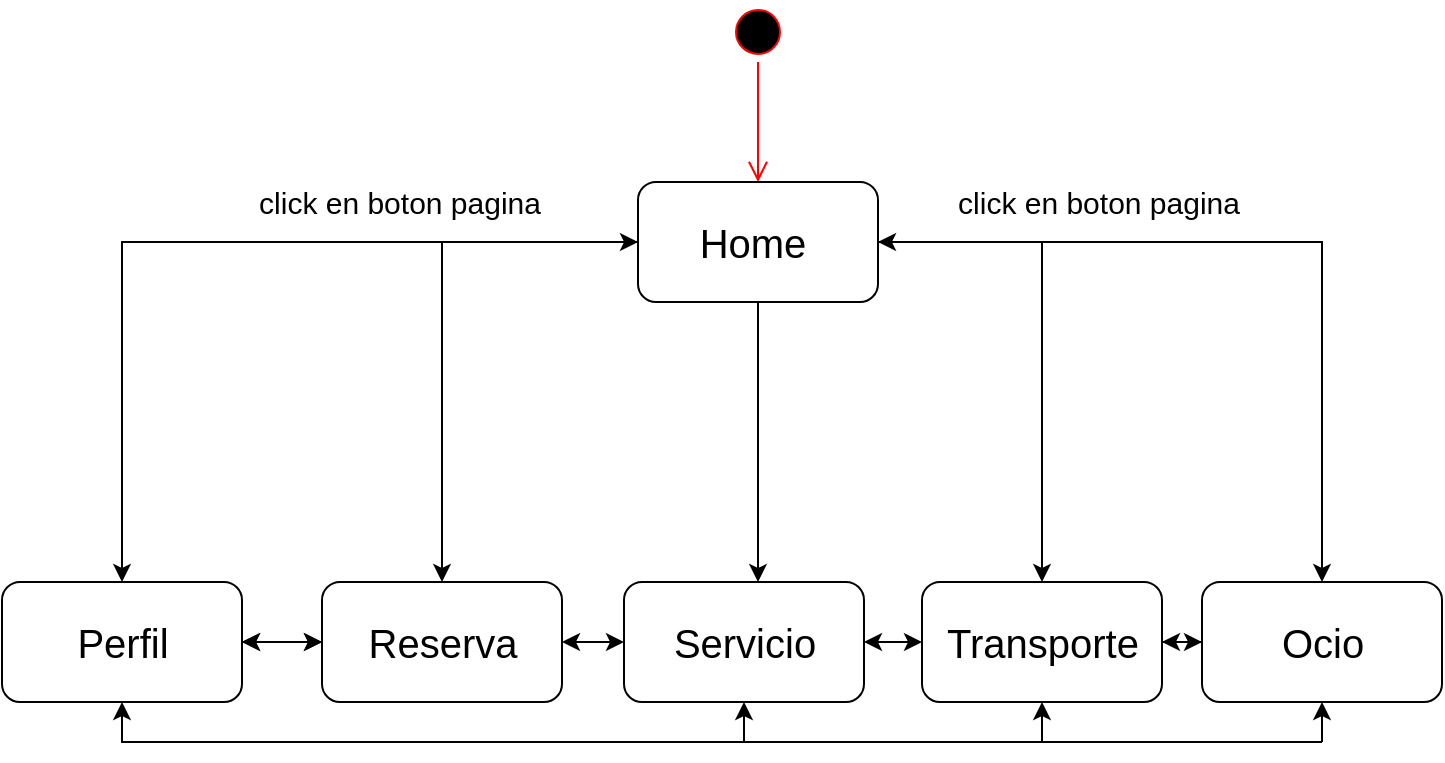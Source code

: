<mxfile version="14.4.7" type="github">
  <diagram id="Udc8YnD41uHaE9qWk62E" name="Page-1">
    <mxGraphModel dx="1038" dy="580" grid="1" gridSize="10" guides="1" tooltips="1" connect="1" arrows="1" fold="1" page="1" pageScale="1" pageWidth="827" pageHeight="1169" math="0" shadow="0">
      <root>
        <mxCell id="0" />
        <mxCell id="1" parent="0" />
        <mxCell id="VwBI8esxFhHhD4-XzfhI-1" value="" style="ellipse;html=1;shape=startState;fillColor=#000000;strokeColor=#ff0000;" vertex="1" parent="1">
          <mxGeometry x="443" y="10" width="30" height="30" as="geometry" />
        </mxCell>
        <mxCell id="VwBI8esxFhHhD4-XzfhI-2" value="" style="edgeStyle=orthogonalEdgeStyle;html=1;verticalAlign=bottom;endArrow=open;endSize=8;strokeColor=#ff0000;" edge="1" source="VwBI8esxFhHhD4-XzfhI-1" parent="1">
          <mxGeometry relative="1" as="geometry">
            <mxPoint x="458" y="100" as="targetPoint" />
          </mxGeometry>
        </mxCell>
        <mxCell id="VwBI8esxFhHhD4-XzfhI-16" style="edgeStyle=orthogonalEdgeStyle;rounded=0;orthogonalLoop=1;jettySize=auto;html=1;entryX=0.5;entryY=0;entryDx=0;entryDy=0;" edge="1" parent="1" source="VwBI8esxFhHhD4-XzfhI-3" target="VwBI8esxFhHhD4-XzfhI-5">
          <mxGeometry relative="1" as="geometry" />
        </mxCell>
        <mxCell id="VwBI8esxFhHhD4-XzfhI-17" style="edgeStyle=orthogonalEdgeStyle;rounded=0;orthogonalLoop=1;jettySize=auto;html=1;startArrow=classic;startFill=1;" edge="1" parent="1" source="VwBI8esxFhHhD4-XzfhI-3" target="VwBI8esxFhHhD4-XzfhI-7">
          <mxGeometry relative="1" as="geometry" />
        </mxCell>
        <mxCell id="VwBI8esxFhHhD4-XzfhI-19" style="edgeStyle=orthogonalEdgeStyle;rounded=0;orthogonalLoop=1;jettySize=auto;html=1;" edge="1" parent="1" source="VwBI8esxFhHhD4-XzfhI-3" target="VwBI8esxFhHhD4-XzfhI-9">
          <mxGeometry relative="1" as="geometry">
            <Array as="points">
              <mxPoint x="458" y="250" />
              <mxPoint x="458" y="250" />
            </Array>
          </mxGeometry>
        </mxCell>
        <mxCell id="VwBI8esxFhHhD4-XzfhI-20" style="edgeStyle=orthogonalEdgeStyle;rounded=0;orthogonalLoop=1;jettySize=auto;html=1;entryX=0.5;entryY=0;entryDx=0;entryDy=0;" edge="1" parent="1" source="VwBI8esxFhHhD4-XzfhI-3" target="VwBI8esxFhHhD4-XzfhI-12">
          <mxGeometry relative="1" as="geometry" />
        </mxCell>
        <mxCell id="VwBI8esxFhHhD4-XzfhI-21" style="edgeStyle=orthogonalEdgeStyle;rounded=0;orthogonalLoop=1;jettySize=auto;html=1;entryX=0.5;entryY=0;entryDx=0;entryDy=0;startArrow=classic;startFill=1;" edge="1" parent="1" source="VwBI8esxFhHhD4-XzfhI-3" target="VwBI8esxFhHhD4-XzfhI-14">
          <mxGeometry relative="1" as="geometry" />
        </mxCell>
        <mxCell id="VwBI8esxFhHhD4-XzfhI-3" value="" style="rounded=1;whiteSpace=wrap;html=1;" vertex="1" parent="1">
          <mxGeometry x="398" y="100" width="120" height="60" as="geometry" />
        </mxCell>
        <mxCell id="VwBI8esxFhHhD4-XzfhI-4" value="&lt;font style=&quot;font-size: 20px&quot;&gt;Home&lt;br&gt;&lt;/font&gt;" style="text;html=1;strokeColor=none;fillColor=none;align=center;verticalAlign=middle;whiteSpace=wrap;rounded=0;" vertex="1" parent="1">
          <mxGeometry x="412" y="120" width="87" height="20" as="geometry" />
        </mxCell>
        <mxCell id="VwBI8esxFhHhD4-XzfhI-25" style="edgeStyle=orthogonalEdgeStyle;rounded=0;orthogonalLoop=1;jettySize=auto;html=1;entryX=0;entryY=0.5;entryDx=0;entryDy=0;startArrow=classic;startFill=1;" edge="1" parent="1" source="VwBI8esxFhHhD4-XzfhI-5" target="VwBI8esxFhHhD4-XzfhI-7">
          <mxGeometry relative="1" as="geometry" />
        </mxCell>
        <mxCell id="VwBI8esxFhHhD4-XzfhI-26" style="edgeStyle=orthogonalEdgeStyle;rounded=0;orthogonalLoop=1;jettySize=auto;html=1;exitX=0.5;exitY=1;exitDx=0;exitDy=0;entryX=0.5;entryY=1;entryDx=0;entryDy=0;startArrow=classic;startFill=1;" edge="1" parent="1" source="VwBI8esxFhHhD4-XzfhI-5" target="VwBI8esxFhHhD4-XzfhI-9">
          <mxGeometry relative="1" as="geometry" />
        </mxCell>
        <mxCell id="VwBI8esxFhHhD4-XzfhI-5" value="" style="rounded=1;whiteSpace=wrap;html=1;" vertex="1" parent="1">
          <mxGeometry x="80" y="300" width="120" height="60" as="geometry" />
        </mxCell>
        <mxCell id="VwBI8esxFhHhD4-XzfhI-6" value="&lt;span style=&quot;font-size: 20px&quot;&gt;Perfil&lt;/span&gt;" style="text;html=1;strokeColor=none;fillColor=none;align=center;verticalAlign=middle;whiteSpace=wrap;rounded=0;" vertex="1" parent="1">
          <mxGeometry x="105.5" y="320" width="69" height="20" as="geometry" />
        </mxCell>
        <mxCell id="VwBI8esxFhHhD4-XzfhI-41" style="edgeStyle=orthogonalEdgeStyle;rounded=0;orthogonalLoop=1;jettySize=auto;html=1;entryX=0;entryY=0.5;entryDx=0;entryDy=0;startArrow=classic;startFill=1;endArrow=classic;endFill=1;" edge="1" parent="1" source="VwBI8esxFhHhD4-XzfhI-7" target="VwBI8esxFhHhD4-XzfhI-9">
          <mxGeometry relative="1" as="geometry" />
        </mxCell>
        <mxCell id="VwBI8esxFhHhD4-XzfhI-7" value="" style="rounded=1;whiteSpace=wrap;html=1;" vertex="1" parent="1">
          <mxGeometry x="240" y="300" width="120" height="60" as="geometry" />
        </mxCell>
        <mxCell id="VwBI8esxFhHhD4-XzfhI-8" value="&lt;span style=&quot;font-size: 20px&quot;&gt;Reserva&lt;/span&gt;" style="text;html=1;strokeColor=none;fillColor=none;align=center;verticalAlign=middle;whiteSpace=wrap;rounded=0;" vertex="1" parent="1">
          <mxGeometry x="265.5" y="320" width="69" height="20" as="geometry" />
        </mxCell>
        <mxCell id="VwBI8esxFhHhD4-XzfhI-42" style="edgeStyle=orthogonalEdgeStyle;rounded=0;orthogonalLoop=1;jettySize=auto;html=1;startArrow=classic;startFill=1;endArrow=classic;endFill=1;" edge="1" parent="1" source="VwBI8esxFhHhD4-XzfhI-9" target="VwBI8esxFhHhD4-XzfhI-12">
          <mxGeometry relative="1" as="geometry" />
        </mxCell>
        <mxCell id="VwBI8esxFhHhD4-XzfhI-9" value="" style="rounded=1;whiteSpace=wrap;html=1;" vertex="1" parent="1">
          <mxGeometry x="391" y="300" width="120" height="60" as="geometry" />
        </mxCell>
        <mxCell id="VwBI8esxFhHhD4-XzfhI-10" value="&lt;span style=&quot;font-size: 20px&quot;&gt;Servicio&lt;/span&gt;" style="text;html=1;strokeColor=none;fillColor=none;align=center;verticalAlign=middle;whiteSpace=wrap;rounded=0;" vertex="1" parent="1">
          <mxGeometry x="416.5" y="320" width="69" height="20" as="geometry" />
        </mxCell>
        <mxCell id="VwBI8esxFhHhD4-XzfhI-43" style="edgeStyle=orthogonalEdgeStyle;rounded=0;orthogonalLoop=1;jettySize=auto;html=1;entryX=0;entryY=0.5;entryDx=0;entryDy=0;startArrow=classic;startFill=1;endArrow=classic;endFill=1;" edge="1" parent="1" source="VwBI8esxFhHhD4-XzfhI-12" target="VwBI8esxFhHhD4-XzfhI-14">
          <mxGeometry relative="1" as="geometry" />
        </mxCell>
        <mxCell id="VwBI8esxFhHhD4-XzfhI-12" value="" style="rounded=1;whiteSpace=wrap;html=1;" vertex="1" parent="1">
          <mxGeometry x="540" y="300" width="120" height="60" as="geometry" />
        </mxCell>
        <mxCell id="VwBI8esxFhHhD4-XzfhI-13" value="&lt;span style=&quot;font-size: 20px&quot;&gt;Transporte&lt;/span&gt;" style="text;html=1;strokeColor=none;fillColor=none;align=center;verticalAlign=middle;whiteSpace=wrap;rounded=0;" vertex="1" parent="1">
          <mxGeometry x="565.5" y="320" width="69" height="20" as="geometry" />
        </mxCell>
        <mxCell id="VwBI8esxFhHhD4-XzfhI-14" value="" style="rounded=1;whiteSpace=wrap;html=1;" vertex="1" parent="1">
          <mxGeometry x="680" y="300" width="120" height="60" as="geometry" />
        </mxCell>
        <mxCell id="VwBI8esxFhHhD4-XzfhI-15" value="&lt;span style=&quot;font-size: 20px&quot;&gt;Ocio&lt;br&gt;&lt;/span&gt;" style="text;html=1;strokeColor=none;fillColor=none;align=center;verticalAlign=middle;whiteSpace=wrap;rounded=0;" vertex="1" parent="1">
          <mxGeometry x="705.5" y="320" width="69" height="20" as="geometry" />
        </mxCell>
        <mxCell id="VwBI8esxFhHhD4-XzfhI-22" value="&lt;font style=&quot;font-size: 15px&quot;&gt;click en boton pagina&lt;/font&gt;" style="text;html=1;strokeColor=none;fillColor=none;align=center;verticalAlign=middle;whiteSpace=wrap;rounded=0;" vertex="1" parent="1">
          <mxGeometry x="186.5" y="100" width="183.5" height="20" as="geometry" />
        </mxCell>
        <mxCell id="VwBI8esxFhHhD4-XzfhI-24" value="&lt;font style=&quot;font-size: 15px&quot;&gt;click en boton pagina&lt;/font&gt;" style="text;html=1;strokeColor=none;fillColor=none;align=center;verticalAlign=middle;whiteSpace=wrap;rounded=0;" vertex="1" parent="1">
          <mxGeometry x="551" y="100" width="154.5" height="20" as="geometry" />
        </mxCell>
        <mxCell id="VwBI8esxFhHhD4-XzfhI-33" value="" style="endArrow=none;html=1;" edge="1" parent="1">
          <mxGeometry width="50" height="50" relative="1" as="geometry">
            <mxPoint x="600" y="380" as="sourcePoint" />
            <mxPoint x="740" y="380" as="targetPoint" />
          </mxGeometry>
        </mxCell>
        <mxCell id="VwBI8esxFhHhD4-XzfhI-35" value="" style="endArrow=classic;html=1;entryX=0.5;entryY=1;entryDx=0;entryDy=0;" edge="1" parent="1" target="VwBI8esxFhHhD4-XzfhI-14">
          <mxGeometry width="50" height="50" relative="1" as="geometry">
            <mxPoint x="740" y="380" as="sourcePoint" />
            <mxPoint x="790" y="330" as="targetPoint" />
          </mxGeometry>
        </mxCell>
        <mxCell id="VwBI8esxFhHhD4-XzfhI-36" value="" style="endArrow=none;html=1;" edge="1" parent="1">
          <mxGeometry width="50" height="50" relative="1" as="geometry">
            <mxPoint x="450" y="380" as="sourcePoint" />
            <mxPoint x="601" y="380" as="targetPoint" />
          </mxGeometry>
        </mxCell>
        <mxCell id="VwBI8esxFhHhD4-XzfhI-37" value="" style="endArrow=classic;html=1;entryX=0.5;entryY=1;entryDx=0;entryDy=0;" edge="1" parent="1" target="VwBI8esxFhHhD4-XzfhI-12">
          <mxGeometry width="50" height="50" relative="1" as="geometry">
            <mxPoint x="600" y="380" as="sourcePoint" />
            <mxPoint x="650" y="330" as="targetPoint" />
          </mxGeometry>
        </mxCell>
        <mxCell id="VwBI8esxFhHhD4-XzfhI-39" style="edgeStyle=orthogonalEdgeStyle;rounded=0;orthogonalLoop=1;jettySize=auto;html=1;entryX=0;entryY=0.5;entryDx=0;entryDy=0;startArrow=classic;startFill=1;" edge="1" parent="1" source="VwBI8esxFhHhD4-XzfhI-5" target="VwBI8esxFhHhD4-XzfhI-7">
          <mxGeometry relative="1" as="geometry">
            <mxPoint x="200.0" y="330" as="sourcePoint" />
            <mxPoint x="240.0" y="330" as="targetPoint" />
            <Array as="points">
              <mxPoint x="220" y="330" />
              <mxPoint x="220" y="330" />
            </Array>
          </mxGeometry>
        </mxCell>
      </root>
    </mxGraphModel>
  </diagram>
</mxfile>
